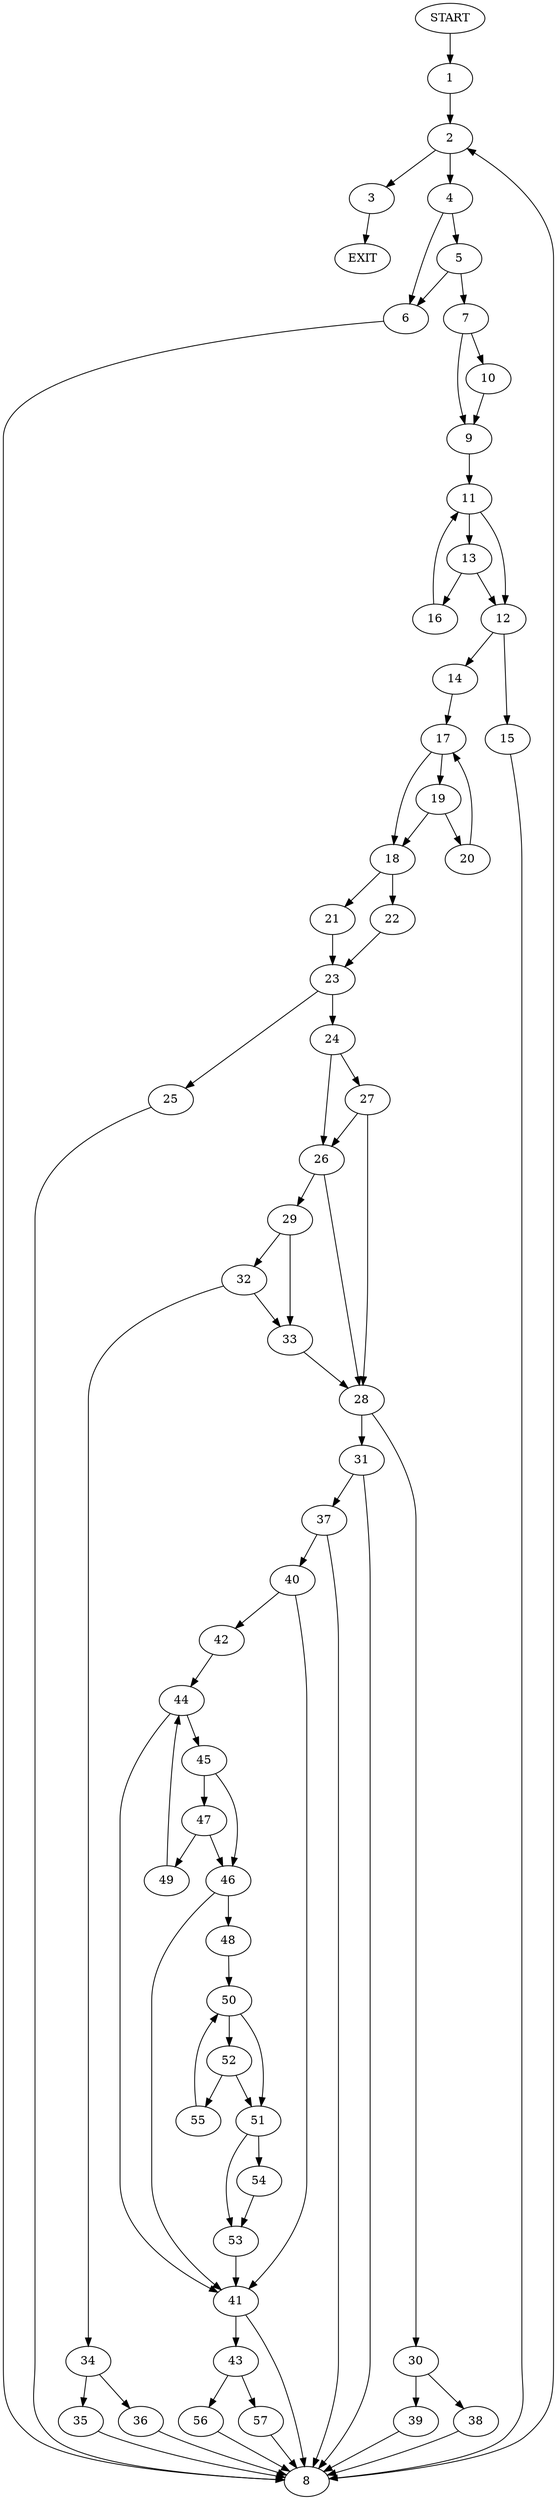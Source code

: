 digraph {
0 [label="START"]
58 [label="EXIT"]
0 -> 1
1 -> 2
2 -> 3
2 -> 4
4 -> 5
4 -> 6
3 -> 58
5 -> 7
5 -> 6
6 -> 8
7 -> 9
7 -> 10
8 -> 2
10 -> 9
9 -> 11
11 -> 12
11 -> 13
12 -> 14
12 -> 15
13 -> 12
13 -> 16
16 -> 11
15 -> 8
14 -> 17
17 -> 18
17 -> 19
19 -> 20
19 -> 18
18 -> 21
18 -> 22
20 -> 17
21 -> 23
22 -> 23
23 -> 24
23 -> 25
24 -> 26
24 -> 27
25 -> 8
26 -> 28
26 -> 29
27 -> 28
27 -> 26
28 -> 30
28 -> 31
29 -> 32
29 -> 33
32 -> 34
32 -> 33
33 -> 28
34 -> 35
34 -> 36
36 -> 8
35 -> 8
31 -> 37
31 -> 8
30 -> 38
30 -> 39
39 -> 8
38 -> 8
37 -> 8
37 -> 40
40 -> 41
40 -> 42
41 -> 8
41 -> 43
42 -> 44
44 -> 41
44 -> 45
45 -> 46
45 -> 47
46 -> 41
46 -> 48
47 -> 49
47 -> 46
49 -> 44
48 -> 50
50 -> 51
50 -> 52
51 -> 53
51 -> 54
52 -> 51
52 -> 55
55 -> 50
54 -> 53
53 -> 41
43 -> 56
43 -> 57
56 -> 8
57 -> 8
}
